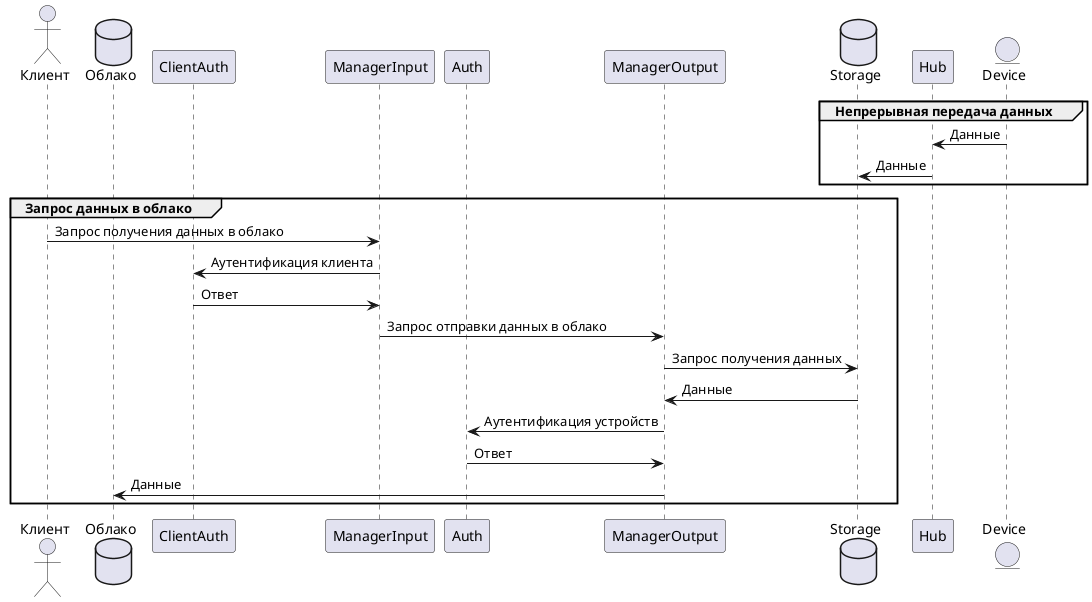 @startuml
actor Клиент as user
database Облако as cloud
participant ClientAuth as auth2
participant ManagerInput as in
participant Auth as auth
participant ManagerOutput as out
database Storage as storage
participant Hub as hub
entity Device as device

group Непрерывная передача данных
device -> hub: Данные
hub -> storage: Данные
end

group Запрос данных в облако
user -> in: Запрос получения данных в облако
in -> auth2: Аутентификация клиента
in <- auth2: Ответ
in -> out: Запрос отправки данных в облако
out -> storage: Запрос получения данных
out <- storage: Данные
out -> auth: Аутентификация устройств
out <- auth: Ответ
out -> cloud: Данные
end
@enduml